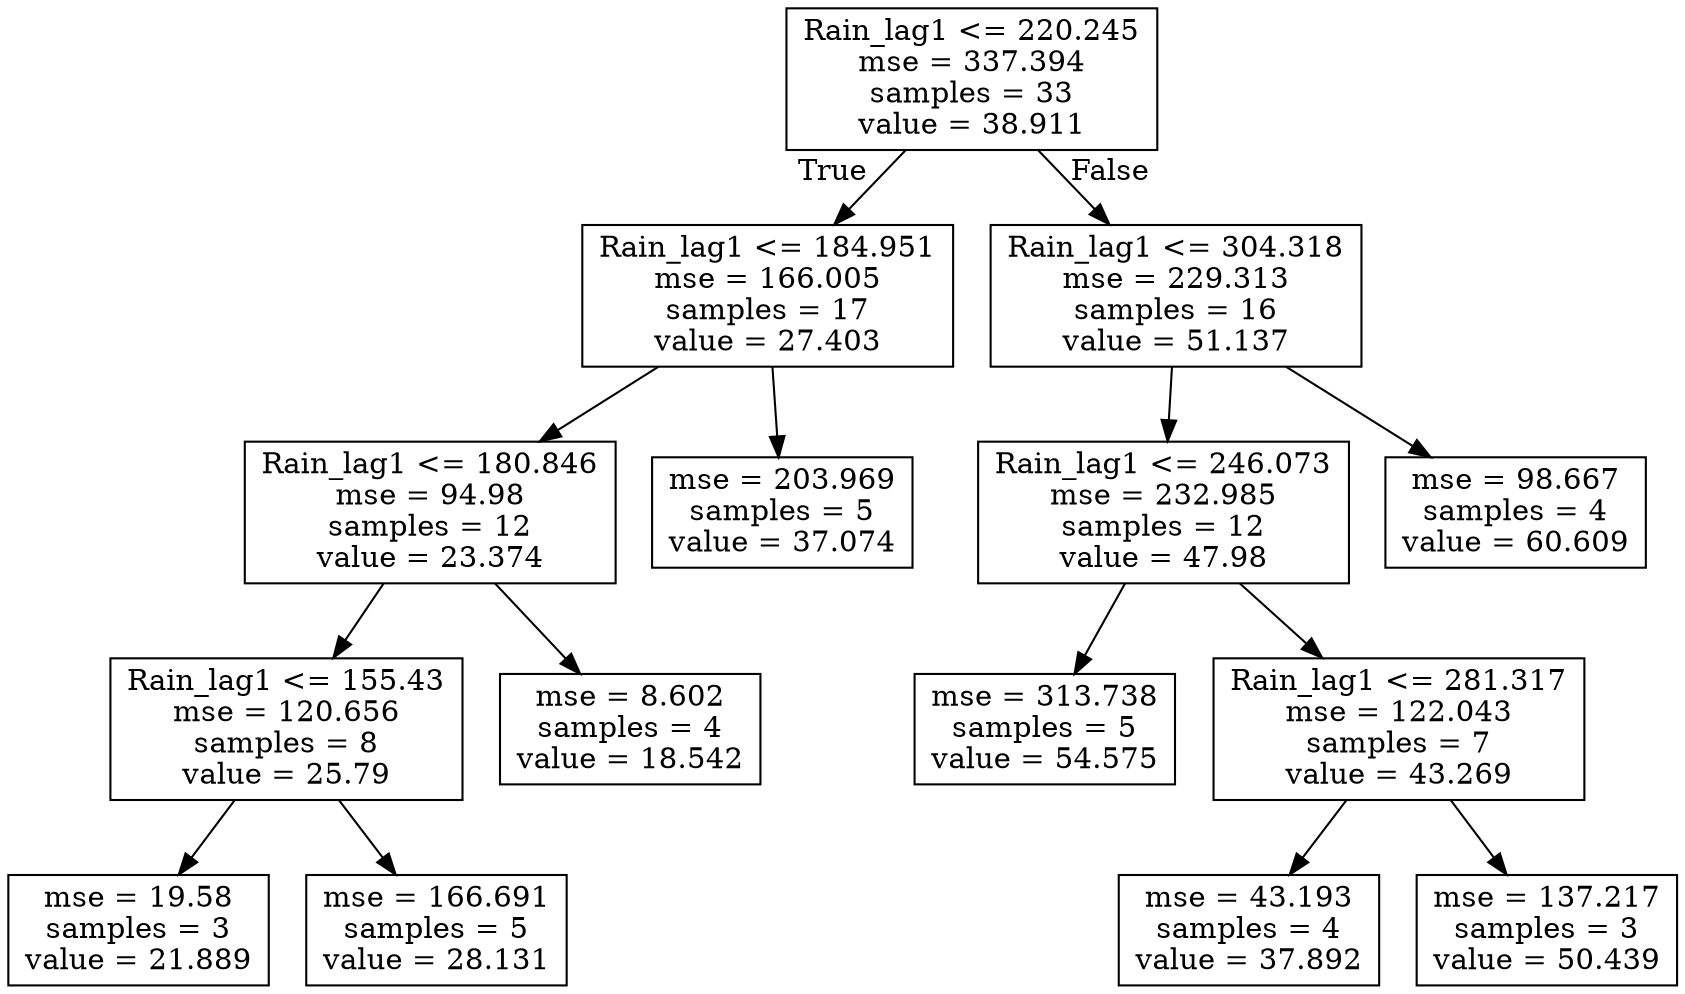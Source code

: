 digraph Tree {
node [shape=box] ;
0 [label="Rain_lag1 <= 220.245\nmse = 337.394\nsamples = 33\nvalue = 38.911"] ;
1 [label="Rain_lag1 <= 184.951\nmse = 166.005\nsamples = 17\nvalue = 27.403"] ;
0 -> 1 [labeldistance=2.5, labelangle=45, headlabel="True"] ;
3 [label="Rain_lag1 <= 180.846\nmse = 94.98\nsamples = 12\nvalue = 23.374"] ;
1 -> 3 ;
11 [label="Rain_lag1 <= 155.43\nmse = 120.656\nsamples = 8\nvalue = 25.79"] ;
3 -> 11 ;
13 [label="mse = 19.58\nsamples = 3\nvalue = 21.889"] ;
11 -> 13 ;
14 [label="mse = 166.691\nsamples = 5\nvalue = 28.131"] ;
11 -> 14 ;
12 [label="mse = 8.602\nsamples = 4\nvalue = 18.542"] ;
3 -> 12 ;
4 [label="mse = 203.969\nsamples = 5\nvalue = 37.074"] ;
1 -> 4 ;
2 [label="Rain_lag1 <= 304.318\nmse = 229.313\nsamples = 16\nvalue = 51.137"] ;
0 -> 2 [labeldistance=2.5, labelangle=-45, headlabel="False"] ;
5 [label="Rain_lag1 <= 246.073\nmse = 232.985\nsamples = 12\nvalue = 47.98"] ;
2 -> 5 ;
7 [label="mse = 313.738\nsamples = 5\nvalue = 54.575"] ;
5 -> 7 ;
8 [label="Rain_lag1 <= 281.317\nmse = 122.043\nsamples = 7\nvalue = 43.269"] ;
5 -> 8 ;
9 [label="mse = 43.193\nsamples = 4\nvalue = 37.892"] ;
8 -> 9 ;
10 [label="mse = 137.217\nsamples = 3\nvalue = 50.439"] ;
8 -> 10 ;
6 [label="mse = 98.667\nsamples = 4\nvalue = 60.609"] ;
2 -> 6 ;
}